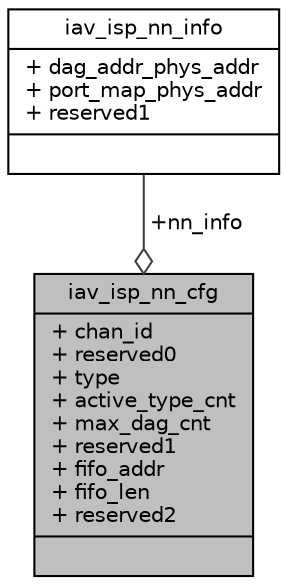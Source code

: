 digraph "iav_isp_nn_cfg"
{
 // INTERACTIVE_SVG=YES
 // LATEX_PDF_SIZE
  bgcolor="transparent";
  edge [fontname="Helvetica",fontsize="10",labelfontname="Helvetica",labelfontsize="10"];
  node [fontname="Helvetica",fontsize="10",shape=record];
  Node1 [label="{iav_isp_nn_cfg\n|+ chan_id\l+ reserved0\l+ type\l+ active_type_cnt\l+ max_dag_cnt\l+ reserved1\l+ fifo_addr\l+ fifo_len\l+ reserved2\l|}",height=0.2,width=0.4,color="black", fillcolor="grey75", style="filled", fontcolor="black",tooltip=" "];
  Node2 -> Node1 [color="grey25",fontsize="10",style="solid",label=" +nn_info" ,arrowhead="odiamond",fontname="Helvetica"];
  Node2 [label="{iav_isp_nn_info\n|+ dag_addr_phys_addr\l+ port_map_phys_addr\l+ reserved1\l|}",height=0.2,width=0.4,color="black",URL="$d3/dc8/structiav__isp__nn__info.html",tooltip=" "];
}
